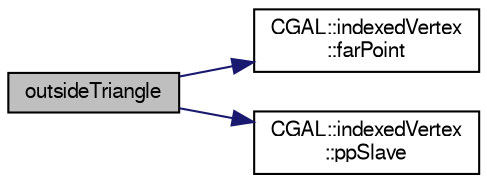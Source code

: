digraph "outsideTriangle"
{
  bgcolor="transparent";
  edge [fontname="FreeSans",fontsize="10",labelfontname="FreeSans",labelfontsize="10"];
  node [fontname="FreeSans",fontsize="10",shape=record];
  rankdir="LR";
  Node1 [label="outsideTriangle",height=0.2,width=0.4,color="black", fillcolor="grey75", style="filled" fontcolor="black"];
  Node1 -> Node2 [color="midnightblue",fontsize="10",style="solid",fontname="FreeSans"];
  Node2 [label="CGAL::indexedVertex\l::farPoint",height=0.2,width=0.4,color="black",URL="$a01026.html#aaaf6908edd554b6f0f9ccea26210857b",tooltip="Is point a far-point. "];
  Node1 -> Node3 [color="midnightblue",fontsize="10",style="solid",fontname="FreeSans"];
  Node3 [label="CGAL::indexedVertex\l::ppSlave",height=0.2,width=0.4,color="black",URL="$a01026.html#af6c13ed684581acb74a6f954c1b745b2",tooltip="Slave of a pointPair is the highest numbered one. "];
}
